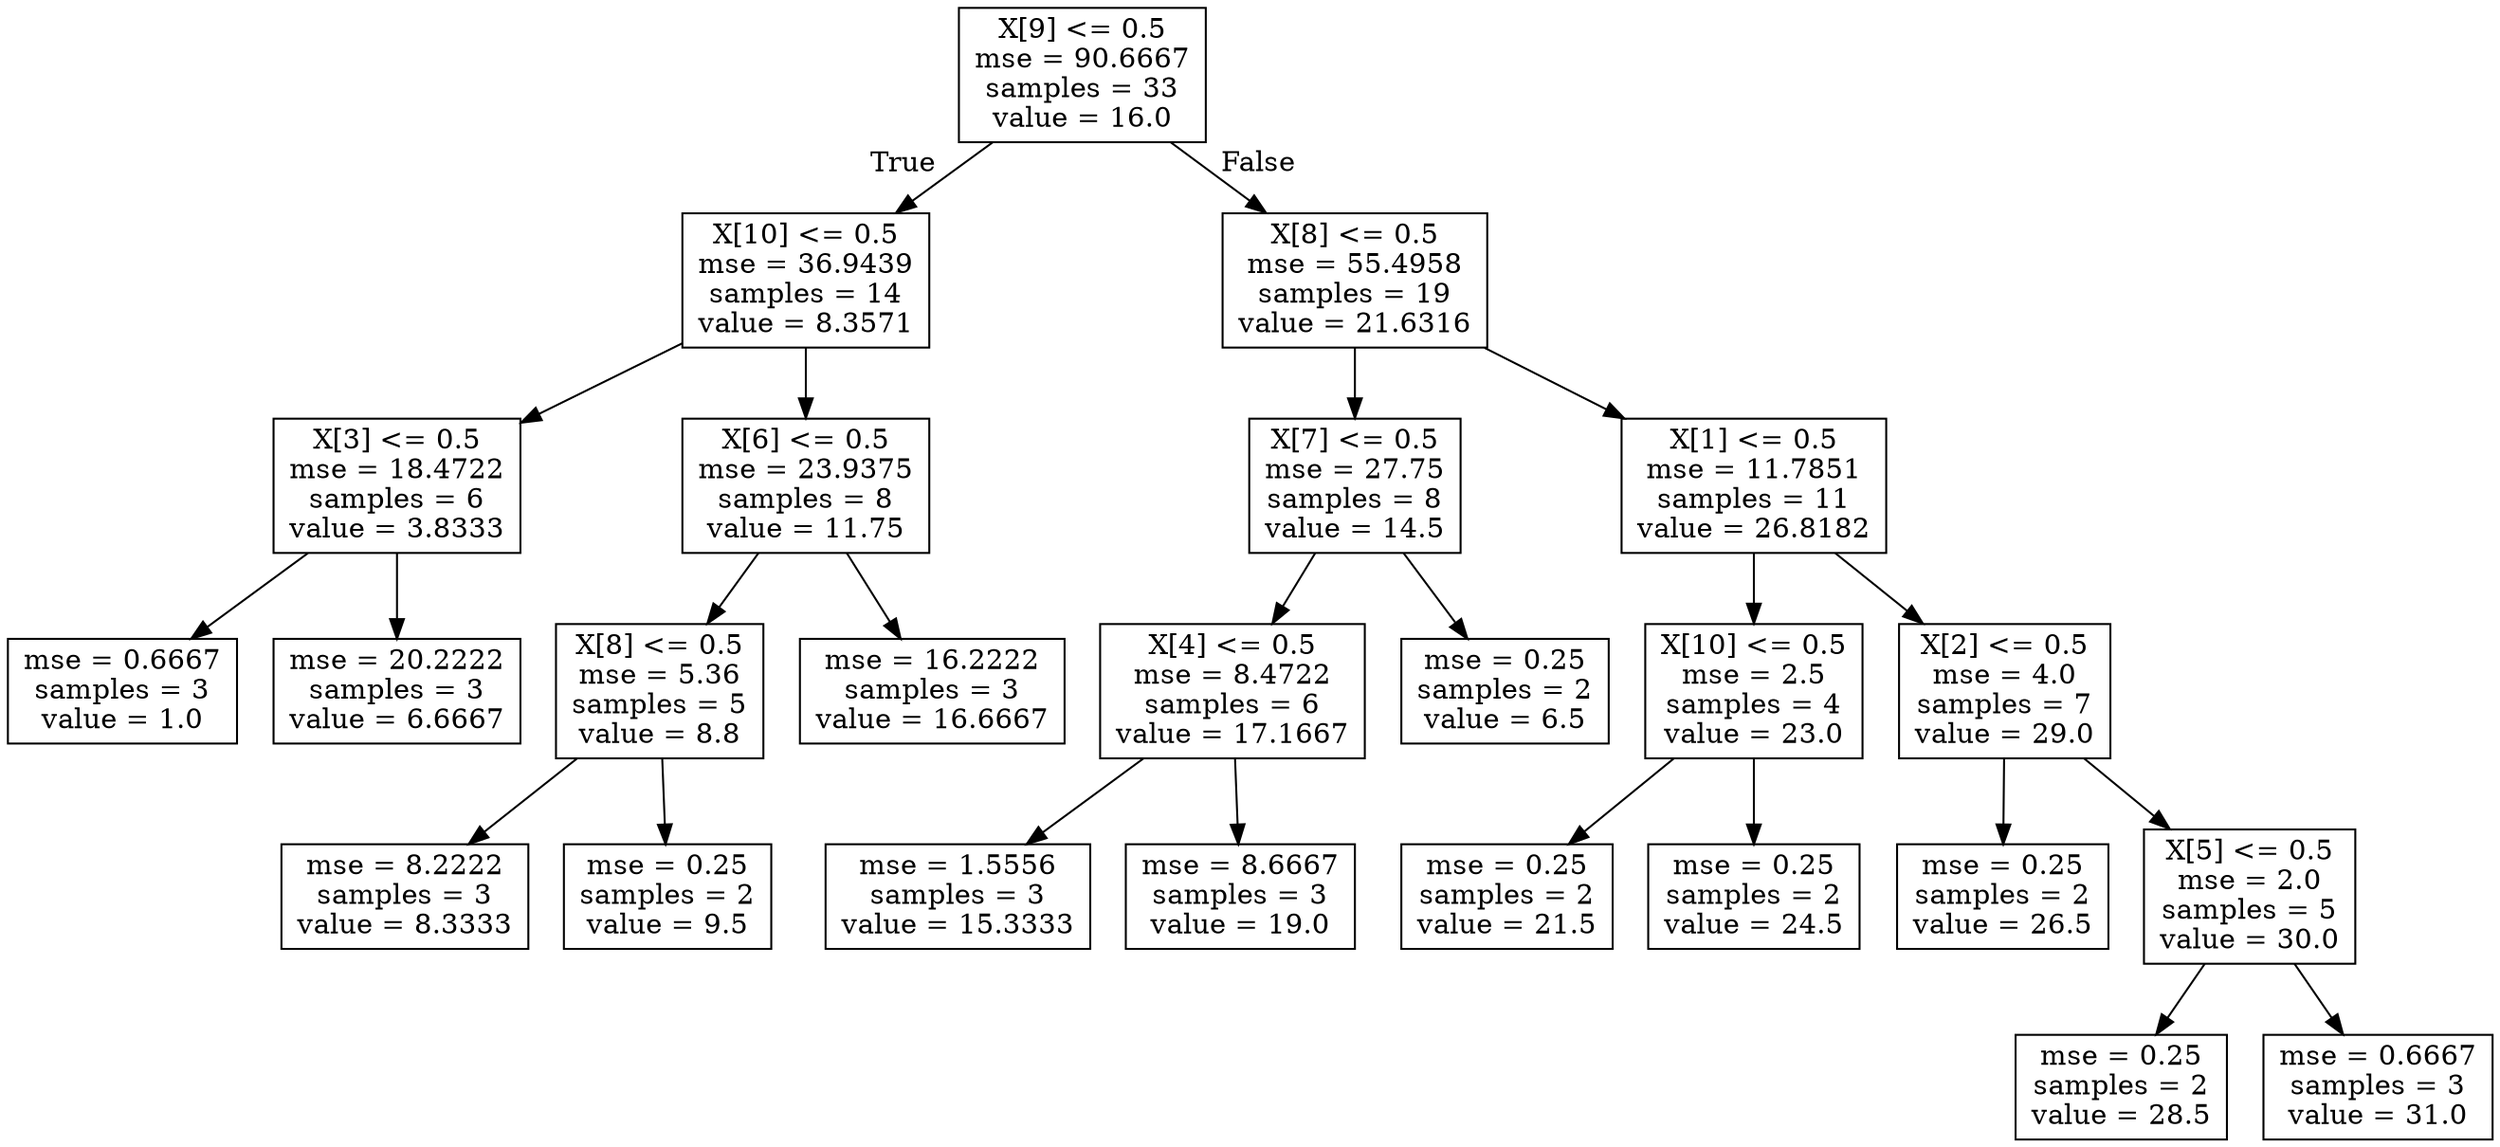 digraph Tree {
node [shape=box] ;
0 [label="X[9] <= 0.5\nmse = 90.6667\nsamples = 33\nvalue = 16.0"] ;
1 [label="X[10] <= 0.5\nmse = 36.9439\nsamples = 14\nvalue = 8.3571"] ;
0 -> 1 [labeldistance=2.5, labelangle=45, headlabel="True"] ;
2 [label="X[3] <= 0.5\nmse = 18.4722\nsamples = 6\nvalue = 3.8333"] ;
1 -> 2 ;
3 [label="mse = 0.6667\nsamples = 3\nvalue = 1.0"] ;
2 -> 3 ;
4 [label="mse = 20.2222\nsamples = 3\nvalue = 6.6667"] ;
2 -> 4 ;
5 [label="X[6] <= 0.5\nmse = 23.9375\nsamples = 8\nvalue = 11.75"] ;
1 -> 5 ;
6 [label="X[8] <= 0.5\nmse = 5.36\nsamples = 5\nvalue = 8.8"] ;
5 -> 6 ;
7 [label="mse = 8.2222\nsamples = 3\nvalue = 8.3333"] ;
6 -> 7 ;
8 [label="mse = 0.25\nsamples = 2\nvalue = 9.5"] ;
6 -> 8 ;
9 [label="mse = 16.2222\nsamples = 3\nvalue = 16.6667"] ;
5 -> 9 ;
10 [label="X[8] <= 0.5\nmse = 55.4958\nsamples = 19\nvalue = 21.6316"] ;
0 -> 10 [labeldistance=2.5, labelangle=-45, headlabel="False"] ;
11 [label="X[7] <= 0.5\nmse = 27.75\nsamples = 8\nvalue = 14.5"] ;
10 -> 11 ;
12 [label="X[4] <= 0.5\nmse = 8.4722\nsamples = 6\nvalue = 17.1667"] ;
11 -> 12 ;
13 [label="mse = 1.5556\nsamples = 3\nvalue = 15.3333"] ;
12 -> 13 ;
14 [label="mse = 8.6667\nsamples = 3\nvalue = 19.0"] ;
12 -> 14 ;
15 [label="mse = 0.25\nsamples = 2\nvalue = 6.5"] ;
11 -> 15 ;
16 [label="X[1] <= 0.5\nmse = 11.7851\nsamples = 11\nvalue = 26.8182"] ;
10 -> 16 ;
17 [label="X[10] <= 0.5\nmse = 2.5\nsamples = 4\nvalue = 23.0"] ;
16 -> 17 ;
18 [label="mse = 0.25\nsamples = 2\nvalue = 21.5"] ;
17 -> 18 ;
19 [label="mse = 0.25\nsamples = 2\nvalue = 24.5"] ;
17 -> 19 ;
20 [label="X[2] <= 0.5\nmse = 4.0\nsamples = 7\nvalue = 29.0"] ;
16 -> 20 ;
21 [label="mse = 0.25\nsamples = 2\nvalue = 26.5"] ;
20 -> 21 ;
22 [label="X[5] <= 0.5\nmse = 2.0\nsamples = 5\nvalue = 30.0"] ;
20 -> 22 ;
23 [label="mse = 0.25\nsamples = 2\nvalue = 28.5"] ;
22 -> 23 ;
24 [label="mse = 0.6667\nsamples = 3\nvalue = 31.0"] ;
22 -> 24 ;
}